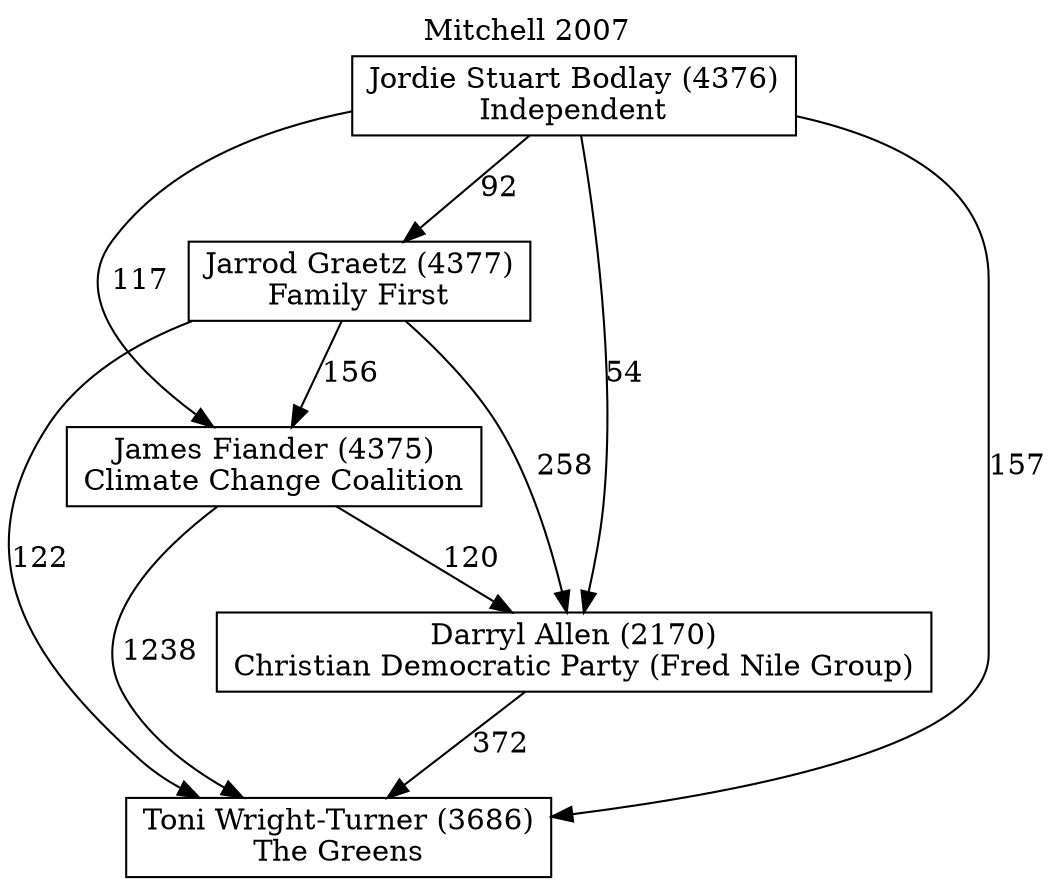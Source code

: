 // House preference flow
digraph "Toni Wright-Turner (3686)_Mitchell_2007" {
	graph [label="Mitchell 2007" labelloc=t mclimit=10]
	node [shape=box]
	"Darryl Allen (2170)" [label="Darryl Allen (2170)
Christian Democratic Party (Fred Nile Group)"]
	"James Fiander (4375)" [label="James Fiander (4375)
Climate Change Coalition"]
	"Jarrod Graetz (4377)" [label="Jarrod Graetz (4377)
Family First"]
	"Jordie Stuart Bodlay (4376)" [label="Jordie Stuart Bodlay (4376)
Independent"]
	"Toni Wright-Turner (3686)" [label="Toni Wright-Turner (3686)
The Greens"]
	"Darryl Allen (2170)" -> "Toni Wright-Turner (3686)" [label=372]
	"James Fiander (4375)" -> "Darryl Allen (2170)" [label=120]
	"James Fiander (4375)" -> "Toni Wright-Turner (3686)" [label=1238]
	"Jarrod Graetz (4377)" -> "Darryl Allen (2170)" [label=258]
	"Jarrod Graetz (4377)" -> "James Fiander (4375)" [label=156]
	"Jarrod Graetz (4377)" -> "Toni Wright-Turner (3686)" [label=122]
	"Jordie Stuart Bodlay (4376)" -> "Darryl Allen (2170)" [label=54]
	"Jordie Stuart Bodlay (4376)" -> "James Fiander (4375)" [label=117]
	"Jordie Stuart Bodlay (4376)" -> "Jarrod Graetz (4377)" [label=92]
	"Jordie Stuart Bodlay (4376)" -> "Toni Wright-Turner (3686)" [label=157]
}
